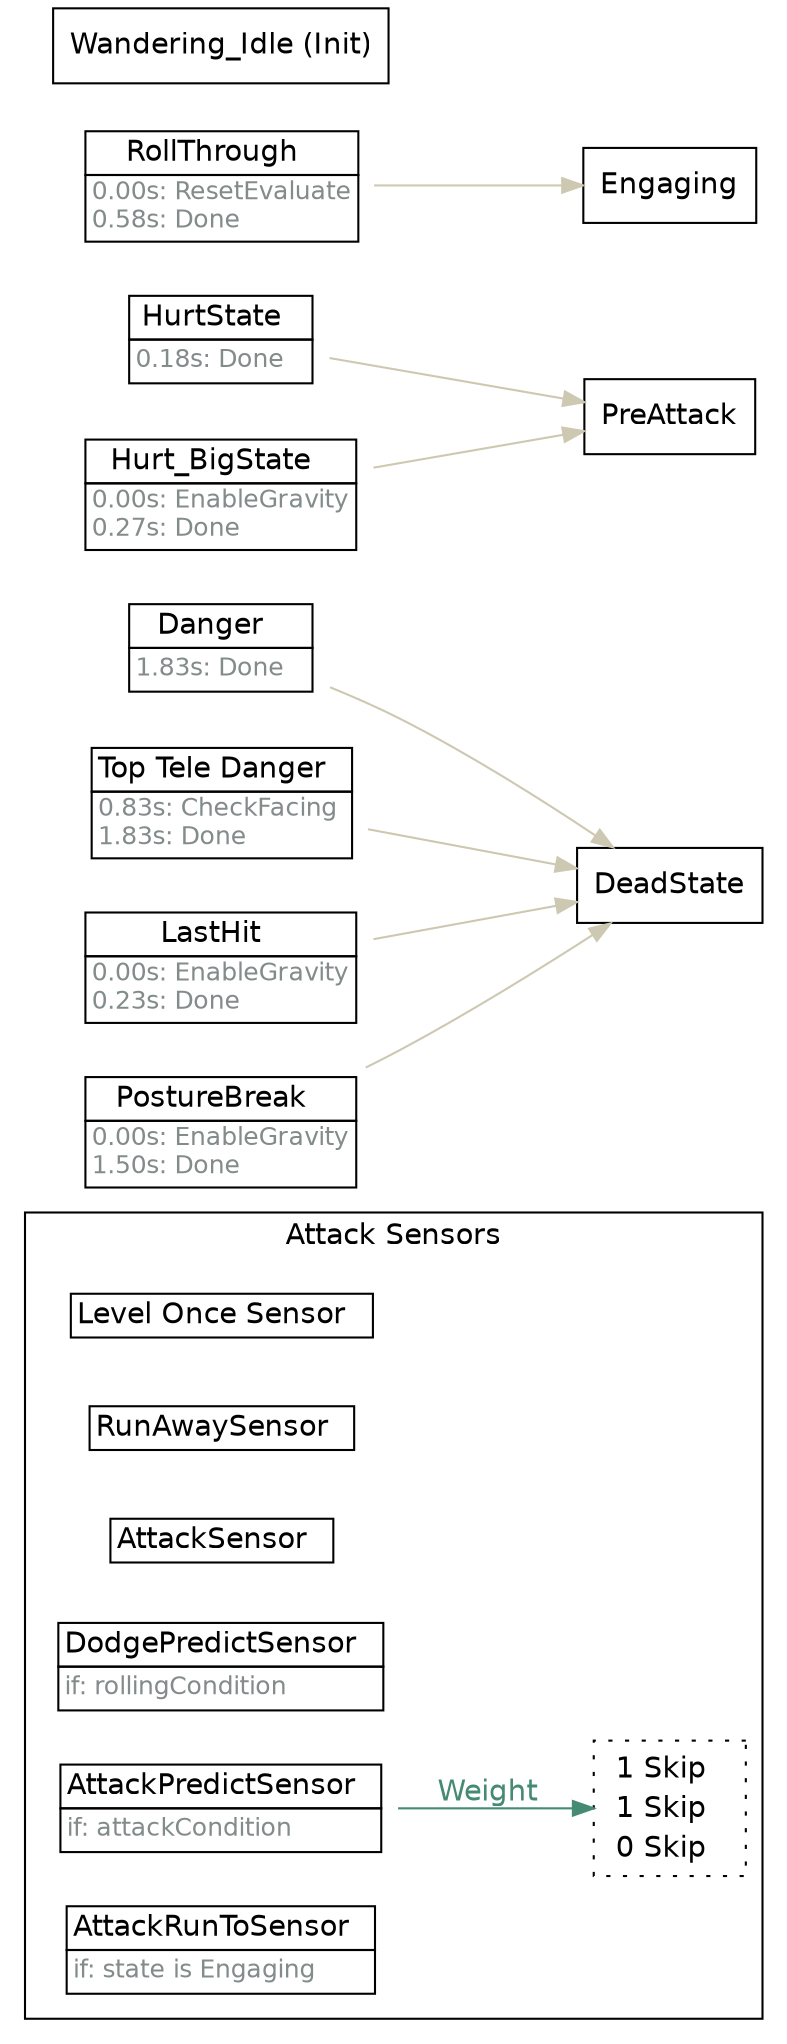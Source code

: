 strict digraph "Foo" {
	"rankdir"="LR";
	node ["shape"="box","fontname"="Helvetica"];
	edge ["fontname"="Helvetica"];
	subgraph "cluster_attacksensors" {
		"rank"="sink";
		"label"="Attack Sensors";
		"fontname"="Helvetica";
		"Level Once Sensor" ["shape"="plaintext","label"=<<TABLE border="0" cellspacing="0" cellborder="1" cellpadding="2"><TR><TD>Level Once Sensor  </TD></TR></TABLE>>]
		"RunAwaySensor" ["shape"="plaintext","label"=<<TABLE border="0" cellspacing="0" cellborder="1" cellpadding="2"><TR><TD>RunAwaySensor  </TD></TR></TABLE>>]
		"AttackSensor" ["shape"="plaintext","label"=<<TABLE border="0" cellspacing="0" cellborder="1" cellpadding="2"><TR><TD>AttackSensor  </TD></TR></TABLE>>]
		"DodgePredictSensor" ["shape"="plaintext","label"=<<TABLE border="0" cellspacing="0" cellborder="1" cellpadding="2"><TR><TD>DodgePredictSensor  </TD></TR><TR><TD align="left" balign="left"><FONT point-size="12" color="azure4">if: rollingCondition</FONT>  </TD></TR></TABLE>>]
		"AttackPredictSensor" ["shape"="plaintext","label"=<<TABLE border="0" cellspacing="0" cellborder="1" cellpadding="2"><TR><TD>AttackPredictSensor  </TD></TR><TR><TD align="left" balign="left"><FONT point-size="12" color="azure4">if: attackCondition</FONT>  </TD></TR></TABLE>>]
		"AttackRunToSensor" ["shape"="plaintext","label"=<<TABLE border="0" cellspacing="0" cellborder="1" cellpadding="2"><TR><TD>AttackRunToSensor  </TD></TR><TR><TD align="left" balign="left"><FONT point-size="12" color="azure4">if: state is Engaging</FONT>  </TD></TR></TABLE>>]
		"AttackPredictSensor" ["shape"="plaintext","label"=<<TABLE border="0" cellspacing="0" cellborder="1" cellpadding="2"><TR><TD>AttackPredictSensor  </TD></TR><TR><TD align="left" balign="left"><FONT point-size="12" color="azure4">if: attackCondition</FONT>  </TD></TR></TABLE>>]
		"AttackPredictSensor_weight" ["shape"="box","style"="dotted","label"=<<TABLE border="0" cellspacing="0" cellborder="0" cellpadding="2"><TR><TD>1 Skip  </TD></TR><TR><TD>1 Skip  </TD></TR><TR><TD>0 Skip  </TD></TR></TABLE>>]
		"AttackPredictSensor" -> "AttackPredictSensor_weight"  ["label"="Weight","color"="aquamarine4","fontcolor"="aquamarine4"]
	}
	
	"Danger" -> "DeadState"  ["color"="cornsilk3","fontcolor"="cornsilk3"]
	"Danger" ["shape"="plaintext","label"=<<TABLE border="0" cellspacing="0" cellborder="1" cellpadding="2"><TR><TD>Danger  </TD></TR><TR><TD align="left" balign="left"><FONT point-size="12" color="azure4">1.83s: Done</FONT>  </TD></TR></TABLE>>]
	"Top Tele Danger" -> "DeadState"  ["color"="cornsilk3","fontcolor"="cornsilk3"]
	"Top Tele Danger" ["shape"="plaintext","label"=<<TABLE border="0" cellspacing="0" cellborder="1" cellpadding="2"><TR><TD>Top Tele Danger  </TD></TR><TR><TD align="left" balign="left"><FONT point-size="12" color="azure4">0.83s: CheckFacing<br/>1.83s: Done</FONT>  </TD></TR></TABLE>>]
	"HurtState" -> "PreAttack"  ["color"="cornsilk3","fontcolor"="cornsilk3"]
	"HurtState" ["shape"="plaintext","label"=<<TABLE border="0" cellspacing="0" cellborder="1" cellpadding="2"><TR><TD>HurtState  </TD></TR><TR><TD align="left" balign="left"><FONT point-size="12" color="azure4">0.18s: Done</FONT>  </TD></TR></TABLE>>]
	"Hurt_BigState" -> "PreAttack"  ["color"="cornsilk3","fontcolor"="cornsilk3"]
	"Hurt_BigState" ["shape"="plaintext","label"=<<TABLE border="0" cellspacing="0" cellborder="1" cellpadding="2"><TR><TD>Hurt_BigState  </TD></TR><TR><TD align="left" balign="left"><FONT point-size="12" color="azure4">0.00s: EnableGravity<br/>0.27s: Done</FONT>  </TD></TR></TABLE>>]
	"LastHit" -> "DeadState"  ["color"="cornsilk3","fontcolor"="cornsilk3"]
	"LastHit" ["shape"="plaintext","label"=<<TABLE border="0" cellspacing="0" cellborder="1" cellpadding="2"><TR><TD>LastHit  </TD></TR><TR><TD align="left" balign="left"><FONT point-size="12" color="azure4">0.00s: EnableGravity<br/>0.23s: Done</FONT>  </TD></TR></TABLE>>]
	"PostureBreak" -> "DeadState"  ["color"="cornsilk3","fontcolor"="cornsilk3"]
	"PostureBreak" ["shape"="plaintext","label"=<<TABLE border="0" cellspacing="0" cellborder="1" cellpadding="2"><TR><TD>PostureBreak  </TD></TR><TR><TD align="left" balign="left"><FONT point-size="12" color="azure4">0.00s: EnableGravity<br/>1.50s: Done</FONT>  </TD></TR></TABLE>>]
	"RollThrough" -> "Engaging"  ["color"="cornsilk3","fontcolor"="cornsilk3"]
	"RollThrough" ["shape"="plaintext","label"=<<TABLE border="0" cellspacing="0" cellborder="1" cellpadding="2"><TR><TD>RollThrough  </TD></TR><TR><TD align="left" balign="left"><FONT point-size="12" color="azure4">0.00s: ResetEvaluate<br/>0.58s: Done</FONT>  </TD></TR></TABLE>>]
	"Wandering_Idle" ["label"="Wandering_Idle (Init)"]
}
